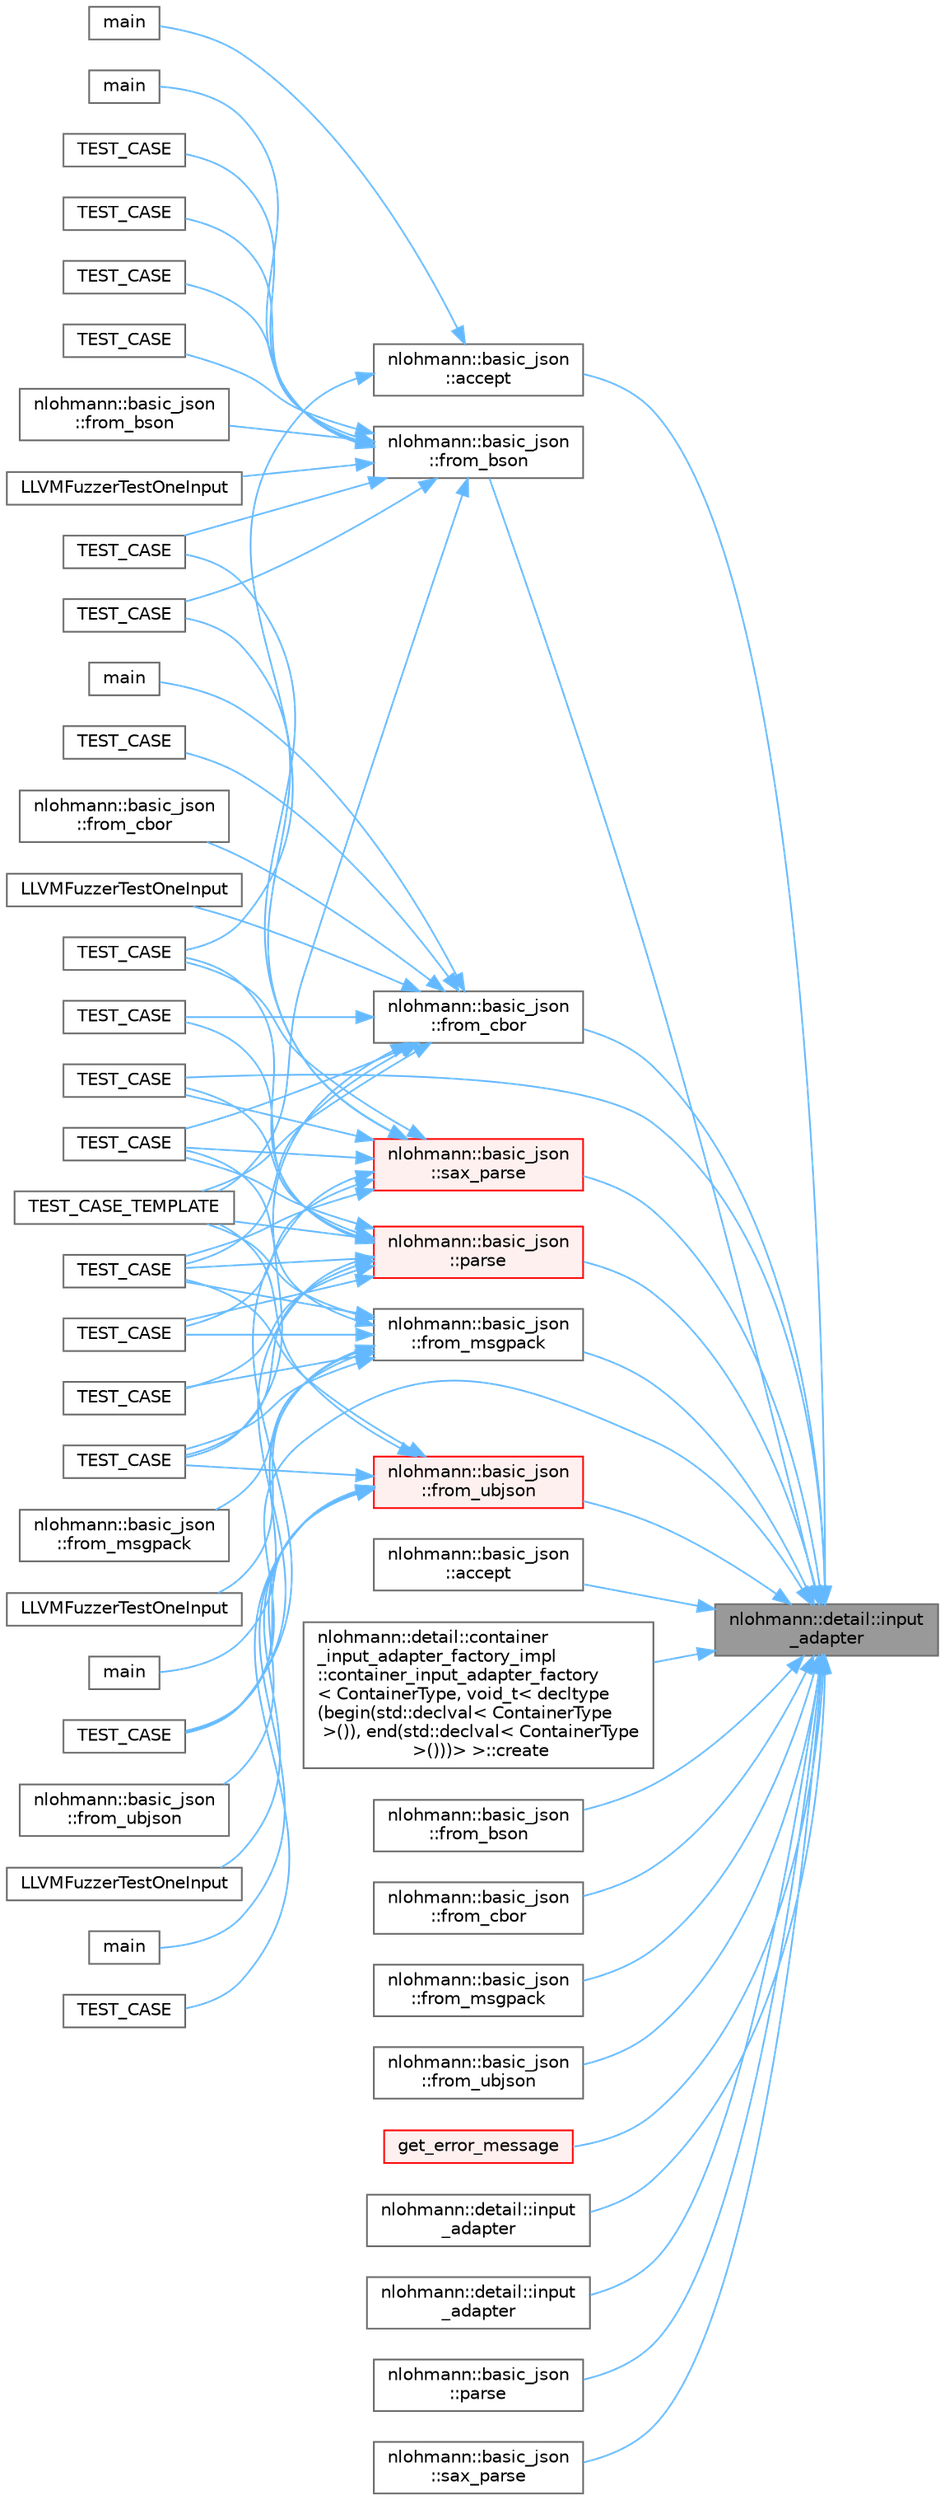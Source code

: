 digraph "nlohmann::detail::input_adapter"
{
 // LATEX_PDF_SIZE
  bgcolor="transparent";
  edge [fontname=Helvetica,fontsize=10,labelfontname=Helvetica,labelfontsize=10];
  node [fontname=Helvetica,fontsize=10,shape=box,height=0.2,width=0.4];
  rankdir="RL";
  Node1 [id="Node000001",label="nlohmann::detail::input\l_adapter",height=0.2,width=0.4,color="gray40", fillcolor="grey60", style="filled", fontcolor="black",tooltip=" "];
  Node1 -> Node2 [id="edge1_Node000001_Node000002",dir="back",color="steelblue1",style="solid",tooltip=" "];
  Node2 [id="Node000002",label="nlohmann::basic_json\l::accept",height=0.2,width=0.4,color="grey40", fillcolor="white", style="filled",URL="$classnlohmann_1_1basic__json.html#a32872afe5bfd040777e3e2bb85f0ca55",tooltip="check if the input is valid JSON"];
  Node2 -> Node3 [id="edge2_Node000002_Node000003",dir="back",color="steelblue1",style="solid",tooltip=" "];
  Node3 [id="Node000003",label="main",height=0.2,width=0.4,color="grey40", fillcolor="white", style="filled",URL="$accept____string_8cpp.html#ae66f6b31b5ad750f1fe042a706a4e3d4",tooltip=" "];
  Node2 -> Node4 [id="edge3_Node000002_Node000004",dir="back",color="steelblue1",style="solid",tooltip=" "];
  Node4 [id="Node000004",label="TEST_CASE",height=0.2,width=0.4,color="grey40", fillcolor="white", style="filled",URL="$unit-deserialization_8cpp.html#abb1ae50a9c690f2135d74a455ee8cf36",tooltip=" "];
  Node1 -> Node5 [id="edge4_Node000001_Node000005",dir="back",color="steelblue1",style="solid",tooltip=" "];
  Node5 [id="Node000005",label="nlohmann::basic_json\l::accept",height=0.2,width=0.4,color="grey40", fillcolor="white", style="filled",URL="$classnlohmann_1_1basic__json.html#a47fb596473649332185aedb0a8a6ccc5",tooltip="check if the input is valid JSON"];
  Node1 -> Node6 [id="edge5_Node000001_Node000006",dir="back",color="steelblue1",style="solid",tooltip=" "];
  Node6 [id="Node000006",label="nlohmann::detail::container\l_input_adapter_factory_impl\l::container_input_adapter_factory\l\< ContainerType, void_t\< decltype\l(begin(std::declval\< ContainerType\l \>()), end(std::declval\< ContainerType\l \>()))\> \>::create",height=0.2,width=0.4,color="grey40", fillcolor="white", style="filled",URL="$structnlohmann_1_1detail_1_1container__input__adapter__factory__impl_1_1container__input__adaptec6d36799bbab06a12576748f72ebcf00.html#a282eae71ce3b7a4249c6bc06da8b2670",tooltip=" "];
  Node1 -> Node7 [id="edge6_Node000001_Node000007",dir="back",color="steelblue1",style="solid",tooltip=" "];
  Node7 [id="Node000007",label="nlohmann::basic_json\l::from_bson",height=0.2,width=0.4,color="grey40", fillcolor="white", style="filled",URL="$classnlohmann_1_1basic__json.html#a4e02793f2691aa29ab7cb69fddafbf5c",tooltip="create a JSON value from an input in BSON format"];
  Node7 -> Node8 [id="edge7_Node000007_Node000008",dir="back",color="steelblue1",style="solid",tooltip=" "];
  Node8 [id="Node000008",label="nlohmann::basic_json\l::from_bson",height=0.2,width=0.4,color="grey40", fillcolor="white", style="filled",URL="$classnlohmann_1_1basic__json.html#ae2612581e4788ddffc2f45d5e4cc04fc",tooltip=" "];
  Node7 -> Node9 [id="edge8_Node000007_Node000009",dir="back",color="steelblue1",style="solid",tooltip=" "];
  Node9 [id="Node000009",label="LLVMFuzzerTestOneInput",height=0.2,width=0.4,color="grey40", fillcolor="white", style="filled",URL="$fuzzer-parse__bson_8cpp.html#a91ce7c16e9840492202299da2b451e60",tooltip=" "];
  Node7 -> Node10 [id="edge9_Node000007_Node000010",dir="back",color="steelblue1",style="solid",tooltip=" "];
  Node10 [id="Node000010",label="main",height=0.2,width=0.4,color="grey40", fillcolor="white", style="filled",URL="$from__bson_8cpp.html#ae66f6b31b5ad750f1fe042a706a4e3d4",tooltip=" "];
  Node7 -> Node11 [id="edge10_Node000007_Node000011",dir="back",color="steelblue1",style="solid",tooltip=" "];
  Node11 [id="Node000011",label="TEST_CASE",height=0.2,width=0.4,color="grey40", fillcolor="white", style="filled",URL="$unit-bson_8cpp.html#abf1d4dbef356278519dfbacf7125b46c",tooltip=" "];
  Node7 -> Node12 [id="edge11_Node000007_Node000012",dir="back",color="steelblue1",style="solid",tooltip=" "];
  Node12 [id="Node000012",label="TEST_CASE",height=0.2,width=0.4,color="grey40", fillcolor="white", style="filled",URL="$unit-bson_8cpp.html#a4f9ffa47724af1f2b49e0204497d0e07",tooltip=" "];
  Node7 -> Node13 [id="edge12_Node000007_Node000013",dir="back",color="steelblue1",style="solid",tooltip=" "];
  Node13 [id="Node000013",label="TEST_CASE",height=0.2,width=0.4,color="grey40", fillcolor="white", style="filled",URL="$unit-bson_8cpp.html#a41b0446157df6aab7cc9846226fe71fc",tooltip=" "];
  Node7 -> Node14 [id="edge13_Node000007_Node000014",dir="back",color="steelblue1",style="solid",tooltip=" "];
  Node14 [id="Node000014",label="TEST_CASE",height=0.2,width=0.4,color="grey40", fillcolor="white", style="filled",URL="$unit-bson_8cpp.html#a73301d5e6d0f638e973f748287501dd6",tooltip=" "];
  Node7 -> Node15 [id="edge14_Node000007_Node000015",dir="back",color="steelblue1",style="solid",tooltip=" "];
  Node15 [id="Node000015",label="TEST_CASE",height=0.2,width=0.4,color="grey40", fillcolor="white", style="filled",URL="$unit-bson_8cpp.html#a1e73412ff1628eb0f8f11e2c4787ce82",tooltip=" "];
  Node7 -> Node16 [id="edge15_Node000007_Node000016",dir="back",color="steelblue1",style="solid",tooltip=" "];
  Node16 [id="Node000016",label="TEST_CASE",height=0.2,width=0.4,color="grey40", fillcolor="white", style="filled",URL="$unit-bson_8cpp.html#a6111613ed616440d7a849ba2c30e32fc",tooltip=" "];
  Node7 -> Node17 [id="edge16_Node000007_Node000017",dir="back",color="steelblue1",style="solid",tooltip=" "];
  Node17 [id="Node000017",label="TEST_CASE_TEMPLATE",height=0.2,width=0.4,color="grey40", fillcolor="white", style="filled",URL="$unit-udt__macro_8cpp.html#ae5b92ceb54d7ebfe09c7e760cef3fa30",tooltip=" "];
  Node1 -> Node18 [id="edge17_Node000001_Node000018",dir="back",color="steelblue1",style="solid",tooltip=" "];
  Node18 [id="Node000018",label="nlohmann::basic_json\l::from_bson",height=0.2,width=0.4,color="grey40", fillcolor="white", style="filled",URL="$classnlohmann_1_1basic__json.html#a4118d0ec23d9eeafc236b9524d220e94",tooltip="create a JSON value from an input in BSON format"];
  Node1 -> Node19 [id="edge18_Node000001_Node000019",dir="back",color="steelblue1",style="solid",tooltip=" "];
  Node19 [id="Node000019",label="nlohmann::basic_json\l::from_cbor",height=0.2,width=0.4,color="grey40", fillcolor="white", style="filled",URL="$classnlohmann_1_1basic__json.html#a44dd5635fb2da4710f6cd6e42b72773f",tooltip="create a JSON value from an input in CBOR format"];
  Node19 -> Node20 [id="edge19_Node000019_Node000020",dir="back",color="steelblue1",style="solid",tooltip=" "];
  Node20 [id="Node000020",label="nlohmann::basic_json\l::from_cbor",height=0.2,width=0.4,color="grey40", fillcolor="white", style="filled",URL="$classnlohmann_1_1basic__json.html#a188755c8cda27e2afb03c016c14125d8",tooltip=" "];
  Node19 -> Node21 [id="edge20_Node000019_Node000021",dir="back",color="steelblue1",style="solid",tooltip=" "];
  Node21 [id="Node000021",label="LLVMFuzzerTestOneInput",height=0.2,width=0.4,color="grey40", fillcolor="white", style="filled",URL="$fuzzer-parse__cbor_8cpp.html#a91ce7c16e9840492202299da2b451e60",tooltip=" "];
  Node19 -> Node22 [id="edge21_Node000019_Node000022",dir="back",color="steelblue1",style="solid",tooltip=" "];
  Node22 [id="Node000022",label="main",height=0.2,width=0.4,color="grey40", fillcolor="white", style="filled",URL="$cbor__tag__handler__t_8cpp.html#ae66f6b31b5ad750f1fe042a706a4e3d4",tooltip=" "];
  Node19 -> Node23 [id="edge22_Node000019_Node000023",dir="back",color="steelblue1",style="solid",tooltip=" "];
  Node23 [id="Node000023",label="TEST_CASE",height=0.2,width=0.4,color="grey40", fillcolor="white", style="filled",URL="$unit-cbor_8cpp.html#a3560ecd40093e85673fae1e54c485552",tooltip=" "];
  Node19 -> Node24 [id="edge23_Node000019_Node000024",dir="back",color="steelblue1",style="solid",tooltip=" "];
  Node24 [id="Node000024",label="TEST_CASE",height=0.2,width=0.4,color="grey40", fillcolor="white", style="filled",URL="$unit-cbor_8cpp.html#accaddb9a94ac88da3a33ea3eb85d7b25",tooltip=" "];
  Node19 -> Node25 [id="edge24_Node000019_Node000025",dir="back",color="steelblue1",style="solid",tooltip=" "];
  Node25 [id="Node000025",label="TEST_CASE",height=0.2,width=0.4,color="grey40", fillcolor="white", style="filled",URL="$unit-regression1_8cpp.html#aaf8ede2ee452657fac3746e57b58c22c",tooltip=" "];
  Node19 -> Node26 [id="edge25_Node000019_Node000026",dir="back",color="steelblue1",style="solid",tooltip=" "];
  Node26 [id="Node000026",label="TEST_CASE",height=0.2,width=0.4,color="grey40", fillcolor="white", style="filled",URL="$unit-regression2_8cpp.html#ae883c8adabfa3509d184fc46902df3bb",tooltip=" "];
  Node19 -> Node27 [id="edge26_Node000019_Node000027",dir="back",color="steelblue1",style="solid",tooltip=" "];
  Node27 [id="Node000027",label="TEST_CASE",height=0.2,width=0.4,color="grey40", fillcolor="white", style="filled",URL="$unit-cbor_8cpp.html#a622686dcb19b24c81ae60aaadc59e4bf",tooltip=" "];
  Node19 -> Node17 [id="edge27_Node000019_Node000017",dir="back",color="steelblue1",style="solid",tooltip=" "];
  Node1 -> Node28 [id="edge28_Node000001_Node000028",dir="back",color="steelblue1",style="solid",tooltip=" "];
  Node28 [id="Node000028",label="nlohmann::basic_json\l::from_cbor",height=0.2,width=0.4,color="grey40", fillcolor="white", style="filled",URL="$classnlohmann_1_1basic__json.html#aba4f6fc79cc405fb212ea3d992334e71",tooltip="create a JSON value from an input in CBOR format"];
  Node1 -> Node29 [id="edge29_Node000001_Node000029",dir="back",color="steelblue1",style="solid",tooltip=" "];
  Node29 [id="Node000029",label="nlohmann::basic_json\l::from_msgpack",height=0.2,width=0.4,color="grey40", fillcolor="white", style="filled",URL="$classnlohmann_1_1basic__json.html#adbcab52fca1e25b3311ef14e71a57590",tooltip="create a JSON value from an input in MessagePack format"];
  Node29 -> Node30 [id="edge30_Node000029_Node000030",dir="back",color="steelblue1",style="solid",tooltip=" "];
  Node30 [id="Node000030",label="nlohmann::basic_json\l::from_msgpack",height=0.2,width=0.4,color="grey40", fillcolor="white", style="filled",URL="$classnlohmann_1_1basic__json.html#a0d69d3102639759d5202a6f764760d23",tooltip=" "];
  Node29 -> Node31 [id="edge31_Node000029_Node000031",dir="back",color="steelblue1",style="solid",tooltip=" "];
  Node31 [id="Node000031",label="LLVMFuzzerTestOneInput",height=0.2,width=0.4,color="grey40", fillcolor="white", style="filled",URL="$fuzzer-parse__msgpack_8cpp.html#a91ce7c16e9840492202299da2b451e60",tooltip=" "];
  Node29 -> Node32 [id="edge32_Node000029_Node000032",dir="back",color="steelblue1",style="solid",tooltip=" "];
  Node32 [id="Node000032",label="main",height=0.2,width=0.4,color="grey40", fillcolor="white", style="filled",URL="$from__msgpack_8cpp.html#ae66f6b31b5ad750f1fe042a706a4e3d4",tooltip=" "];
  Node29 -> Node24 [id="edge33_Node000029_Node000024",dir="back",color="steelblue1",style="solid",tooltip=" "];
  Node29 -> Node33 [id="edge34_Node000029_Node000033",dir="back",color="steelblue1",style="solid",tooltip=" "];
  Node33 [id="Node000033",label="TEST_CASE",height=0.2,width=0.4,color="grey40", fillcolor="white", style="filled",URL="$unit-msgpack_8cpp.html#afd9622ad2952de87b5ac2290c8fef683",tooltip=" "];
  Node29 -> Node25 [id="edge35_Node000029_Node000025",dir="back",color="steelblue1",style="solid",tooltip=" "];
  Node29 -> Node26 [id="edge36_Node000029_Node000026",dir="back",color="steelblue1",style="solid",tooltip=" "];
  Node29 -> Node34 [id="edge37_Node000029_Node000034",dir="back",color="steelblue1",style="solid",tooltip=" "];
  Node34 [id="Node000034",label="TEST_CASE",height=0.2,width=0.4,color="grey40", fillcolor="white", style="filled",URL="$unit-msgpack_8cpp.html#a77e9c1d908e608ba730cd609d0e1c716",tooltip=" "];
  Node29 -> Node17 [id="edge38_Node000029_Node000017",dir="back",color="steelblue1",style="solid",tooltip=" "];
  Node1 -> Node35 [id="edge39_Node000001_Node000035",dir="back",color="steelblue1",style="solid",tooltip=" "];
  Node35 [id="Node000035",label="nlohmann::basic_json\l::from_msgpack",height=0.2,width=0.4,color="grey40", fillcolor="white", style="filled",URL="$classnlohmann_1_1basic__json.html#a94dbeb08bcd13821512957dcbf3f00bd",tooltip="create a JSON value from an input in MessagePack format"];
  Node1 -> Node36 [id="edge40_Node000001_Node000036",dir="back",color="steelblue1",style="solid",tooltip=" "];
  Node36 [id="Node000036",label="nlohmann::basic_json\l::from_ubjson",height=0.2,width=0.4,color="red", fillcolor="#FFF0F0", style="filled",URL="$classnlohmann_1_1basic__json.html#aa81f62db69978b90ff701f05c72e03a7",tooltip="create a JSON value from an input in UBJSON format"];
  Node36 -> Node37 [id="edge41_Node000036_Node000037",dir="back",color="steelblue1",style="solid",tooltip=" "];
  Node37 [id="Node000037",label="nlohmann::basic_json\l::from_ubjson",height=0.2,width=0.4,color="grey40", fillcolor="white", style="filled",URL="$classnlohmann_1_1basic__json.html#ab6eeda23c34cee79d8d72f1a8691a8de",tooltip=" "];
  Node36 -> Node38 [id="edge42_Node000036_Node000038",dir="back",color="steelblue1",style="solid",tooltip=" "];
  Node38 [id="Node000038",label="LLVMFuzzerTestOneInput",height=0.2,width=0.4,color="grey40", fillcolor="white", style="filled",URL="$fuzzer-parse__ubjson_8cpp.html#a91ce7c16e9840492202299da2b451e60",tooltip=" "];
  Node36 -> Node39 [id="edge43_Node000036_Node000039",dir="back",color="steelblue1",style="solid",tooltip=" "];
  Node39 [id="Node000039",label="main",height=0.2,width=0.4,color="grey40", fillcolor="white", style="filled",URL="$from__ubjson_8cpp.html#ae66f6b31b5ad750f1fe042a706a4e3d4",tooltip=" "];
  Node36 -> Node40 [id="edge44_Node000036_Node000040",dir="back",color="steelblue1",style="solid",tooltip=" "];
  Node40 [id="Node000040",label="TEST_CASE",height=0.2,width=0.4,color="grey40", fillcolor="white", style="filled",URL="$unit-ubjson_8cpp.html#a2291c34df12984200e33a95186e41211",tooltip=" "];
  Node36 -> Node41 [id="edge45_Node000036_Node000041",dir="back",color="steelblue1",style="solid",tooltip=" "];
  Node41 [id="Node000041",label="TEST_CASE",height=0.2,width=0.4,color="grey40", fillcolor="white", style="filled",URL="$unit-bjdata_8cpp.html#a5e2b39f107206ccf4a7eb2d7e4cef583",tooltip=" "];
  Node36 -> Node25 [id="edge46_Node000036_Node000025",dir="back",color="steelblue1",style="solid",tooltip=" "];
  Node36 -> Node26 [id="edge47_Node000036_Node000026",dir="back",color="steelblue1",style="solid",tooltip=" "];
  Node36 -> Node17 [id="edge48_Node000036_Node000017",dir="back",color="steelblue1",style="solid",tooltip=" "];
  Node1 -> Node44 [id="edge49_Node000001_Node000044",dir="back",color="steelblue1",style="solid",tooltip=" "];
  Node44 [id="Node000044",label="nlohmann::basic_json\l::from_ubjson",height=0.2,width=0.4,color="grey40", fillcolor="white", style="filled",URL="$classnlohmann_1_1basic__json.html#a9dbb422350fed520ce8c1ca8762c0251",tooltip="create a JSON value from an input in UBJSON format"];
  Node1 -> Node45 [id="edge50_Node000001_Node000045",dir="back",color="steelblue1",style="solid",tooltip=" "];
  Node45 [id="Node000045",label="get_error_message",height=0.2,width=0.4,color="red", fillcolor="#FFF0F0", style="filled",URL="$unit-class__lexer_8cpp.html#ad58498da1a538dd600cbdd1800ff7d5a",tooltip=" "];
  Node1 -> Node47 [id="edge51_Node000001_Node000047",dir="back",color="steelblue1",style="solid",tooltip=" "];
  Node47 [id="Node000047",label="nlohmann::detail::input\l_adapter",height=0.2,width=0.4,color="grey40", fillcolor="white", style="filled",URL="$namespacenlohmann_1_1detail.html#a690f7e555056ce490bd47dd5cdf9b48d",tooltip=" "];
  Node1 -> Node48 [id="edge52_Node000001_Node000048",dir="back",color="steelblue1",style="solid",tooltip=" "];
  Node48 [id="Node000048",label="nlohmann::detail::input\l_adapter",height=0.2,width=0.4,color="grey40", fillcolor="white", style="filled",URL="$namespacenlohmann_1_1detail.html#a7908f7aa06f20e6083619d1d4b4eb769",tooltip=" "];
  Node1 -> Node49 [id="edge53_Node000001_Node000049",dir="back",color="steelblue1",style="solid",tooltip=" "];
  Node49 [id="Node000049",label="nlohmann::basic_json\l::parse",height=0.2,width=0.4,color="red", fillcolor="#FFF0F0", style="filled",URL="$classnlohmann_1_1basic__json.html#a15018ade392a844ea32d5188d1a0b9c6",tooltip="deserialize from a compatible input"];
  Node49 -> Node41 [id="edge54_Node000049_Node000041",dir="back",color="steelblue1",style="solid",tooltip=" "];
  Node49 -> Node24 [id="edge55_Node000049_Node000024",dir="back",color="steelblue1",style="solid",tooltip=" "];
  Node49 -> Node4 [id="edge56_Node000049_Node000004",dir="back",color="steelblue1",style="solid",tooltip=" "];
  Node49 -> Node33 [id="edge57_Node000049_Node000033",dir="back",color="steelblue1",style="solid",tooltip=" "];
  Node49 -> Node69 [id="edge58_Node000049_Node000069",dir="back",color="steelblue1",style="solid",tooltip=" "];
  Node69 [id="Node000069",label="TEST_CASE",height=0.2,width=0.4,color="grey40", fillcolor="white", style="filled",URL="$unit-class__parser_8cpp.html#aa0249936738cc61255ba7c8cb7c7cf16",tooltip=" "];
  Node49 -> Node25 [id="edge59_Node000049_Node000025",dir="back",color="steelblue1",style="solid",tooltip=" "];
  Node49 -> Node26 [id="edge60_Node000049_Node000026",dir="back",color="steelblue1",style="solid",tooltip=" "];
  Node49 -> Node27 [id="edge61_Node000049_Node000027",dir="back",color="steelblue1",style="solid",tooltip=" "];
  Node49 -> Node34 [id="edge62_Node000049_Node000034",dir="back",color="steelblue1",style="solid",tooltip=" "];
  Node49 -> Node17 [id="edge63_Node000049_Node000017",dir="back",color="steelblue1",style="solid",tooltip=" "];
  Node1 -> Node75 [id="edge64_Node000001_Node000075",dir="back",color="steelblue1",style="solid",tooltip=" "];
  Node75 [id="Node000075",label="nlohmann::basic_json\l::parse",height=0.2,width=0.4,color="grey40", fillcolor="white", style="filled",URL="$classnlohmann_1_1basic__json.html#ad832c70af0989389a9a104c21d2d1c5c",tooltip="deserialize from a pair of character iterators"];
  Node1 -> Node76 [id="edge65_Node000001_Node000076",dir="back",color="steelblue1",style="solid",tooltip=" "];
  Node76 [id="Node000076",label="nlohmann::basic_json\l::sax_parse",height=0.2,width=0.4,color="red", fillcolor="#FFF0F0", style="filled",URL="$classnlohmann_1_1basic__json.html#a12b382c6407da5543827ce4b24bb5008",tooltip="generate SAX events"];
  Node76 -> Node41 [id="edge66_Node000076_Node000041",dir="back",color="steelblue1",style="solid",tooltip=" "];
  Node76 -> Node24 [id="edge67_Node000076_Node000024",dir="back",color="steelblue1",style="solid",tooltip=" "];
  Node76 -> Node4 [id="edge68_Node000076_Node000004",dir="back",color="steelblue1",style="solid",tooltip=" "];
  Node76 -> Node14 [id="edge69_Node000076_Node000014",dir="back",color="steelblue1",style="solid",tooltip=" "];
  Node76 -> Node33 [id="edge70_Node000076_Node000033",dir="back",color="steelblue1",style="solid",tooltip=" "];
  Node76 -> Node69 [id="edge71_Node000076_Node000069",dir="back",color="steelblue1",style="solid",tooltip=" "];
  Node76 -> Node26 [id="edge72_Node000076_Node000026",dir="back",color="steelblue1",style="solid",tooltip=" "];
  Node76 -> Node16 [id="edge73_Node000076_Node000016",dir="back",color="steelblue1",style="solid",tooltip=" "];
  Node1 -> Node79 [id="edge74_Node000001_Node000079",dir="back",color="steelblue1",style="solid",tooltip=" "];
  Node79 [id="Node000079",label="nlohmann::basic_json\l::sax_parse",height=0.2,width=0.4,color="grey40", fillcolor="white", style="filled",URL="$classnlohmann_1_1basic__json.html#ab62241c2694a054818edf2f66d72f113",tooltip="generate SAX events"];
  Node1 -> Node41 [id="edge75_Node000001_Node000041",dir="back",color="steelblue1",style="solid",tooltip=" "];
  Node1 -> Node69 [id="edge76_Node000001_Node000069",dir="back",color="steelblue1",style="solid",tooltip=" "];
}

